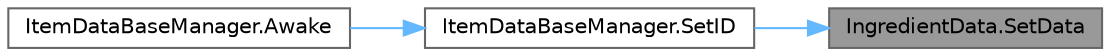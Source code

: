 digraph "IngredientData.SetData"
{
 // LATEX_PDF_SIZE
  bgcolor="transparent";
  edge [fontname=Helvetica,fontsize=10,labelfontname=Helvetica,labelfontsize=10];
  node [fontname=Helvetica,fontsize=10,shape=box,height=0.2,width=0.4];
  rankdir="RL";
  Node1 [id="Node000001",label="IngredientData.SetData",height=0.2,width=0.4,color="gray40", fillcolor="grey60", style="filled", fontcolor="black",tooltip=" "];
  Node1 -> Node2 [id="edge1_Node000001_Node000002",dir="back",color="steelblue1",style="solid",tooltip=" "];
  Node2 [id="Node000002",label="ItemDataBaseManager.SetID",height=0.2,width=0.4,color="grey40", fillcolor="white", style="filled",URL="$class_item_data_base_manager.html#ae4428fde72a7866d1b87440945e517c0",tooltip=" "];
  Node2 -> Node3 [id="edge2_Node000002_Node000003",dir="back",color="steelblue1",style="solid",tooltip=" "];
  Node3 [id="Node000003",label="ItemDataBaseManager.Awake",height=0.2,width=0.4,color="grey40", fillcolor="white", style="filled",URL="$class_item_data_base_manager.html#a40391d2b6942b2302227afd979dc9155",tooltip=" "];
}
